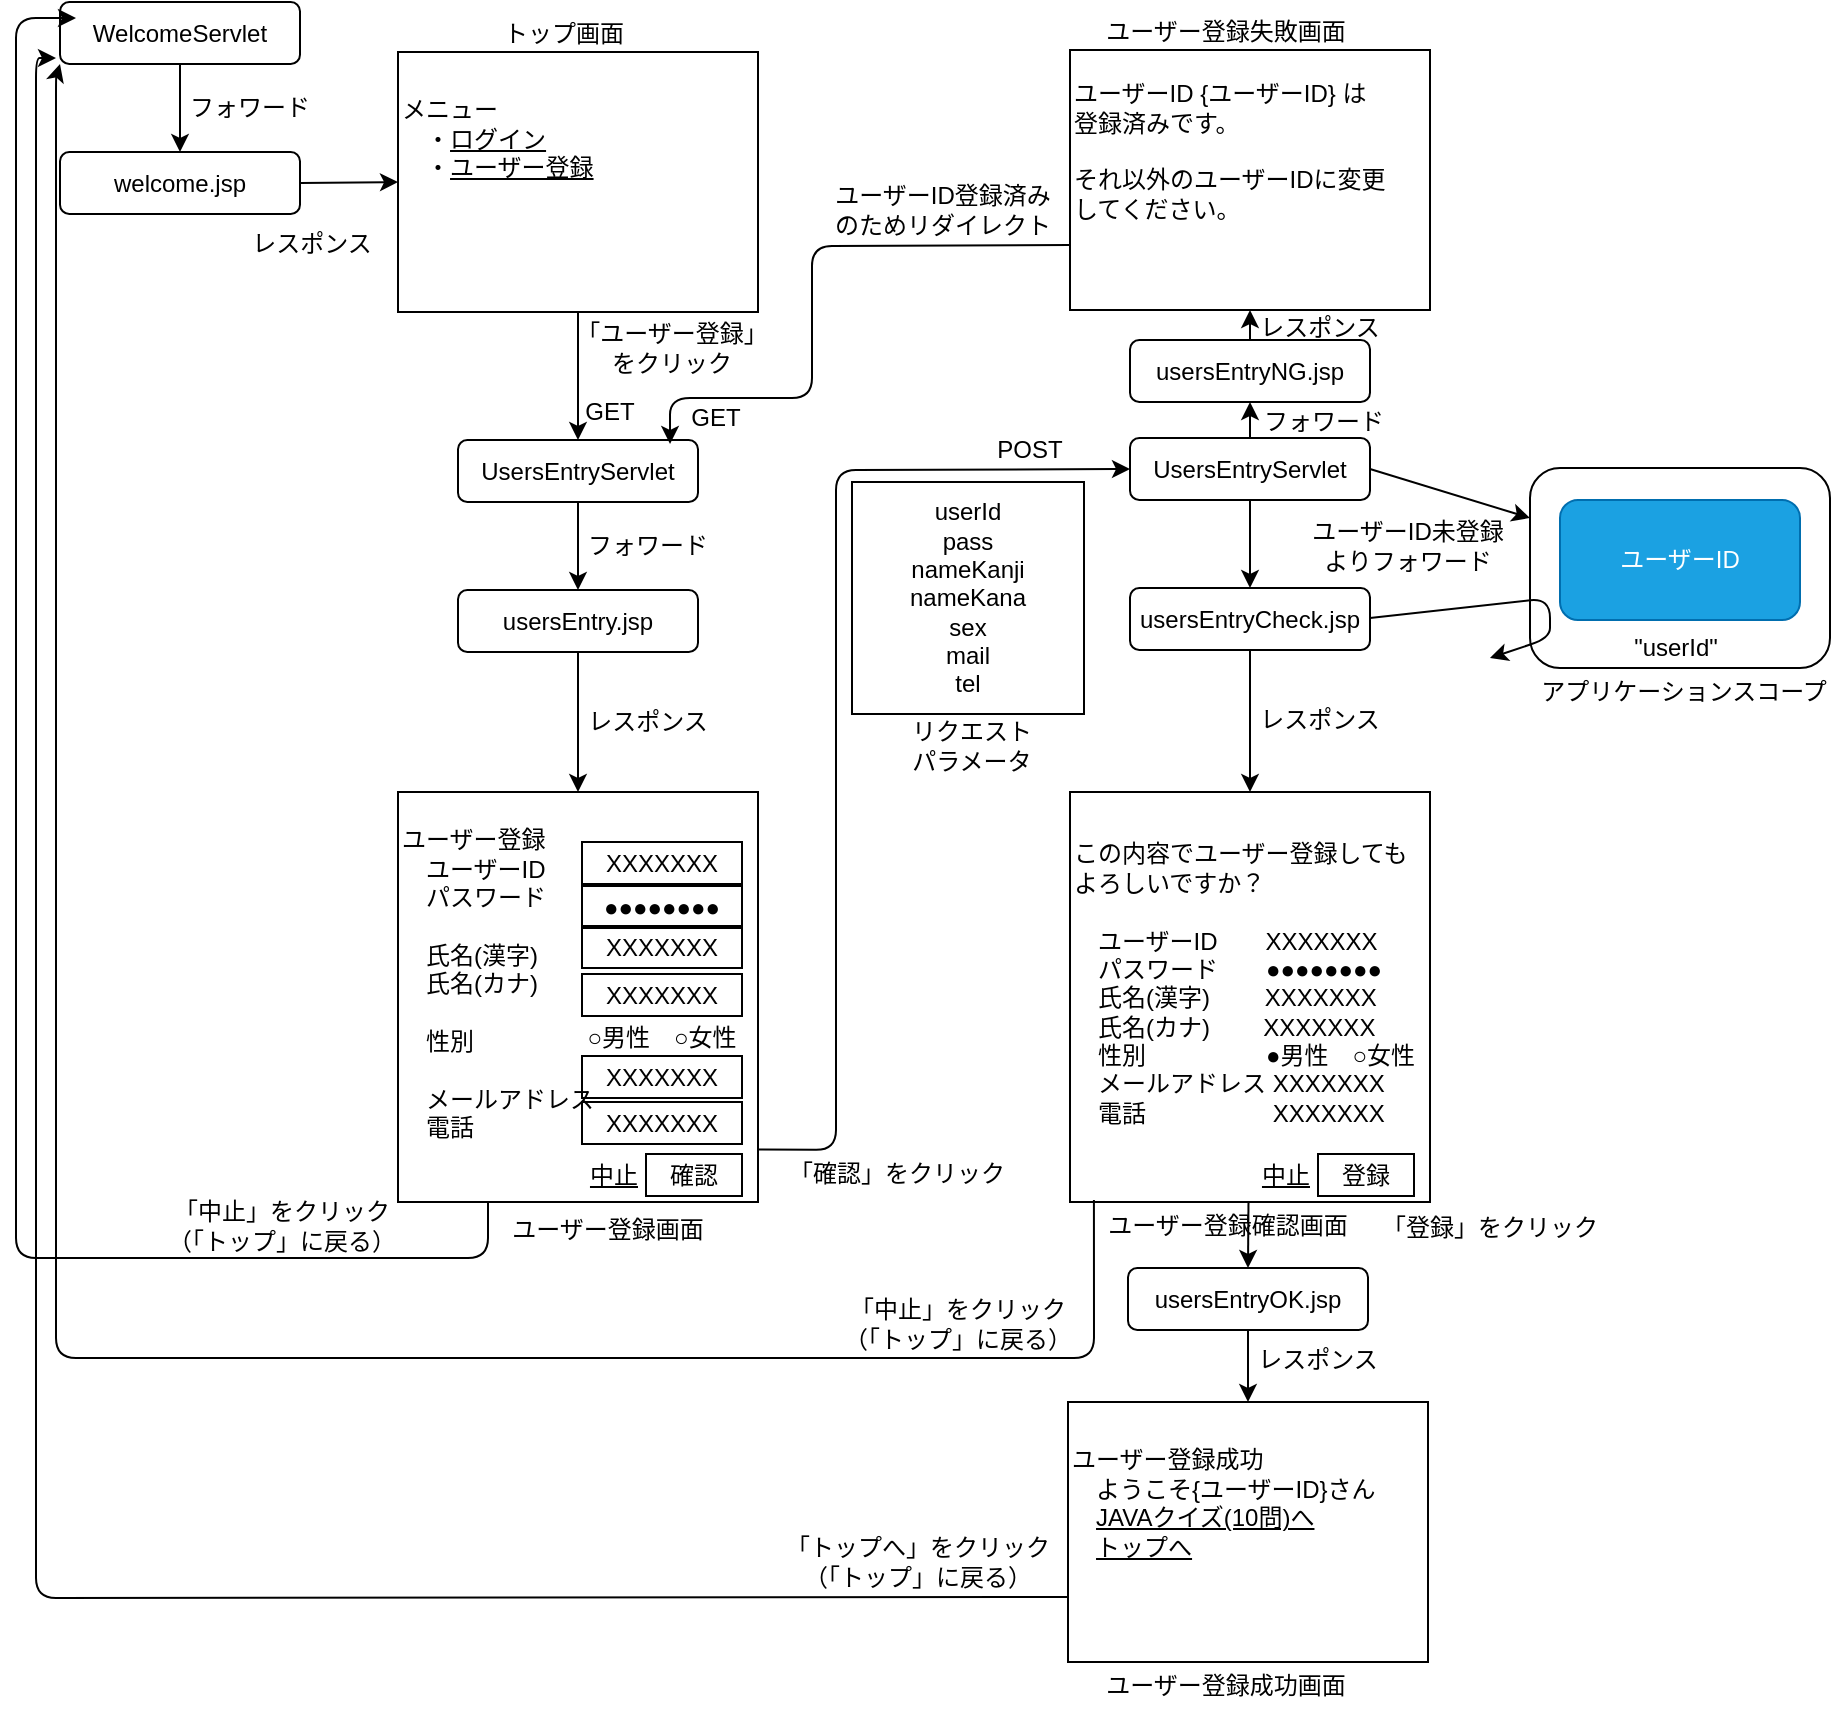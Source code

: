 <mxfile>
    <diagram id="cOPPHnaynSb4PC9Ppda5" name="ページ1">
        <mxGraphModel dx="1659" dy="1644" grid="1" gridSize="10" guides="1" tooltips="1" connect="1" arrows="1" fold="1" page="1" pageScale="1" pageWidth="827" pageHeight="1169" math="0" shadow="0">
            <root>
                <mxCell id="0"/>
                <mxCell id="1" parent="0"/>
                <mxCell id="2" value="メニュー&lt;br&gt;　・&lt;u&gt;ログイン&lt;/u&gt;&lt;br&gt;　・&lt;u&gt;ユーザー登録&lt;br&gt;&lt;br&gt;&lt;br&gt;&lt;br&gt;&lt;/u&gt;" style="rounded=0;whiteSpace=wrap;html=1;align=left;" parent="1" vertex="1">
                    <mxGeometry x="-627" y="-1133" width="180" height="130" as="geometry"/>
                </mxCell>
                <mxCell id="3" value="ユーザー登録&lt;br&gt;　ユーザーID&lt;br&gt;　パスワード&lt;br&gt;&lt;br&gt;　氏名(漢字)&lt;br&gt;　氏名(カナ)&lt;br&gt;&lt;br&gt;　性別&lt;br&gt;&lt;br&gt;　メールアドレス&lt;br&gt;　電話&lt;br&gt;&lt;br&gt;" style="rounded=0;whiteSpace=wrap;html=1;align=left;" parent="1" vertex="1">
                    <mxGeometry x="-627" y="-763" width="180" height="205" as="geometry"/>
                </mxCell>
                <mxCell id="4" value="XXXXXXX" style="text;html=1;strokeColor=default;fillColor=none;align=center;verticalAlign=middle;whiteSpace=wrap;rounded=0;" parent="1" vertex="1">
                    <mxGeometry x="-535" y="-738" width="80" height="21" as="geometry"/>
                </mxCell>
                <mxCell id="5" value="●●●●●●●●" style="text;html=1;strokeColor=default;fillColor=none;align=center;verticalAlign=middle;whiteSpace=wrap;rounded=0;" parent="1" vertex="1">
                    <mxGeometry x="-535" y="-716" width="80" height="21" as="geometry"/>
                </mxCell>
                <mxCell id="6" value="確認" style="text;html=1;strokeColor=default;fillColor=none;align=center;verticalAlign=middle;whiteSpace=wrap;rounded=0;" parent="1" vertex="1">
                    <mxGeometry x="-503" y="-582" width="48" height="21" as="geometry"/>
                </mxCell>
                <mxCell id="7" value="ユーザー登録成功&lt;br&gt;　ようこそ{ユーザーID}さん&lt;br&gt;　&lt;u&gt;JAVAクイズ(10問)へ&lt;/u&gt;&lt;br&gt;　&lt;u&gt;トップへ&lt;br&gt;&lt;br&gt;&lt;br&gt;&lt;/u&gt;" style="rounded=0;whiteSpace=wrap;html=1;align=left;" parent="1" vertex="1">
                    <mxGeometry x="-292" y="-458" width="180" height="130" as="geometry"/>
                </mxCell>
                <mxCell id="8" value="" style="endArrow=classic;html=1;exitX=0;exitY=0.75;exitDx=0;exitDy=0;" parent="1" source="7" edge="1">
                    <mxGeometry width="50" height="50" relative="1" as="geometry">
                        <mxPoint x="-401" y="-909" as="sourcePoint"/>
                        <mxPoint x="-798" y="-1130" as="targetPoint"/>
                        <Array as="points">
                            <mxPoint x="-808" y="-360"/>
                            <mxPoint x="-808" y="-1130"/>
                        </Array>
                    </mxGeometry>
                </mxCell>
                <mxCell id="10" value="「ユーザー登録」&lt;br&gt;をクリック" style="text;html=1;strokeColor=none;fillColor=none;align=center;verticalAlign=middle;whiteSpace=wrap;rounded=0;" parent="1" vertex="1">
                    <mxGeometry x="-541" y="-1000" width="102" height="30" as="geometry"/>
                </mxCell>
                <mxCell id="11" value="" style="endArrow=classic;html=1;exitX=0.5;exitY=1;exitDx=0;exitDy=0;entryX=0.5;entryY=0;entryDx=0;entryDy=0;" parent="1" source="2" target="37" edge="1">
                    <mxGeometry width="50" height="50" relative="1" as="geometry">
                        <mxPoint x="-415" y="-932" as="sourcePoint"/>
                        <mxPoint x="-537" y="-962" as="targetPoint"/>
                    </mxGeometry>
                </mxCell>
                <mxCell id="12" value="「確認」をクリック" style="text;html=1;strokeColor=none;fillColor=none;align=center;verticalAlign=middle;whiteSpace=wrap;rounded=0;" parent="1" vertex="1">
                    <mxGeometry x="-434" y="-584" width="113" height="23" as="geometry"/>
                </mxCell>
                <mxCell id="14" value="トップ画面" style="text;html=1;strokeColor=none;fillColor=none;align=center;verticalAlign=middle;whiteSpace=wrap;rounded=0;" parent="1" vertex="1">
                    <mxGeometry x="-624" y="-1157" width="160" height="30" as="geometry"/>
                </mxCell>
                <mxCell id="15" value="ユーザー登録画面" style="text;html=1;strokeColor=none;fillColor=none;align=center;verticalAlign=middle;whiteSpace=wrap;rounded=0;" parent="1" vertex="1">
                    <mxGeometry x="-602" y="-559" width="160" height="30" as="geometry"/>
                </mxCell>
                <mxCell id="16" value="ユーザー登録成功画面" style="text;html=1;strokeColor=none;fillColor=none;align=center;verticalAlign=middle;whiteSpace=wrap;rounded=0;" parent="1" vertex="1">
                    <mxGeometry x="-293" y="-331" width="160" height="30" as="geometry"/>
                </mxCell>
                <mxCell id="17" value="「中止」をクリック&lt;br&gt;（「トップ」に戻る）" style="text;html=1;strokeColor=none;fillColor=none;align=center;verticalAlign=middle;whiteSpace=wrap;rounded=0;" parent="1" vertex="1">
                    <mxGeometry x="-765" y="-561" width="160" height="30" as="geometry"/>
                </mxCell>
                <mxCell id="19" value="○男性　○女性" style="text;html=1;strokeColor=none;fillColor=none;align=center;verticalAlign=middle;whiteSpace=wrap;rounded=0;" parent="1" vertex="1">
                    <mxGeometry x="-535" y="-651" width="80" height="21" as="geometry"/>
                </mxCell>
                <mxCell id="20" value="XXXXXXX" style="text;html=1;strokeColor=default;fillColor=none;align=center;verticalAlign=middle;whiteSpace=wrap;rounded=0;" parent="1" vertex="1">
                    <mxGeometry x="-535" y="-696" width="80" height="21" as="geometry"/>
                </mxCell>
                <mxCell id="21" value="&lt;u&gt;中止&lt;/u&gt;" style="text;html=1;strokeColor=none;fillColor=none;align=center;verticalAlign=middle;whiteSpace=wrap;rounded=0;" parent="1" vertex="1">
                    <mxGeometry x="-543" y="-582" width="48" height="21" as="geometry"/>
                </mxCell>
                <mxCell id="22" value="XXXXXXX" style="text;html=1;strokeColor=default;fillColor=none;align=center;verticalAlign=middle;whiteSpace=wrap;rounded=0;" parent="1" vertex="1">
                    <mxGeometry x="-535" y="-608" width="80" height="21" as="geometry"/>
                </mxCell>
                <mxCell id="23" value="XXXXXXX" style="text;html=1;strokeColor=default;fillColor=none;align=center;verticalAlign=middle;whiteSpace=wrap;rounded=0;" parent="1" vertex="1">
                    <mxGeometry x="-535" y="-672" width="80" height="21" as="geometry"/>
                </mxCell>
                <mxCell id="24" value="XXXXXXX" style="text;html=1;strokeColor=default;fillColor=none;align=center;verticalAlign=middle;whiteSpace=wrap;rounded=0;" parent="1" vertex="1">
                    <mxGeometry x="-535" y="-631" width="80" height="21" as="geometry"/>
                </mxCell>
                <mxCell id="26" value="この内容でユーザー登録しても&lt;br&gt;よろしいですか？&lt;br&gt;&lt;br&gt;　ユーザーID　　XXXXXXX&lt;br&gt;　パスワード　　●●●●●●●●&lt;br&gt;　氏名(漢字)　　 XXXXXXX&lt;br&gt;　氏名(カナ)&amp;nbsp; &amp;nbsp; &amp;nbsp; &amp;nbsp; XXXXXXX&lt;br&gt;　性別&amp;nbsp; &amp;nbsp; &amp;nbsp; &amp;nbsp; &amp;nbsp; &amp;nbsp; &amp;nbsp; &amp;nbsp; &amp;nbsp; ●男性　○女性&lt;br&gt;　メールアドレス XXXXXXX&lt;br&gt;　電話&amp;nbsp; &amp;nbsp; &amp;nbsp; &amp;nbsp; &amp;nbsp; &amp;nbsp; &amp;nbsp; &amp;nbsp; &amp;nbsp; &amp;nbsp;XXXXXXX&lt;br&gt;&lt;br&gt;" style="rounded=0;whiteSpace=wrap;html=1;align=left;" parent="1" vertex="1">
                    <mxGeometry x="-291" y="-763" width="180" height="205" as="geometry"/>
                </mxCell>
                <mxCell id="27" value="&lt;u&gt;中止&lt;/u&gt;" style="text;html=1;strokeColor=none;fillColor=none;align=center;verticalAlign=middle;whiteSpace=wrap;rounded=0;" parent="1" vertex="1">
                    <mxGeometry x="-207" y="-582" width="48" height="21" as="geometry"/>
                </mxCell>
                <mxCell id="28" value="登録" style="text;html=1;strokeColor=default;fillColor=none;align=center;verticalAlign=middle;whiteSpace=wrap;rounded=0;" parent="1" vertex="1">
                    <mxGeometry x="-167" y="-582" width="48" height="21" as="geometry"/>
                </mxCell>
                <mxCell id="29" value="ユーザー登録確認画面" style="text;html=1;strokeColor=none;fillColor=none;align=center;verticalAlign=middle;whiteSpace=wrap;rounded=0;" parent="1" vertex="1">
                    <mxGeometry x="-292" y="-561" width="160" height="30" as="geometry"/>
                </mxCell>
                <mxCell id="30" value="ユーザーID登録済み&lt;br&gt;のためリダイレクト" style="text;html=1;strokeColor=none;fillColor=none;align=center;verticalAlign=middle;whiteSpace=wrap;rounded=0;" parent="1" vertex="1">
                    <mxGeometry x="-416" y="-1069" width="123" height="30" as="geometry"/>
                </mxCell>
                <mxCell id="33" value="「トップへ」をクリック&lt;br&gt;（「トップ」に戻る）" style="text;html=1;strokeColor=none;fillColor=none;align=center;verticalAlign=middle;whiteSpace=wrap;rounded=0;" parent="1" vertex="1">
                    <mxGeometry x="-447" y="-393" width="160" height="30" as="geometry"/>
                </mxCell>
                <mxCell id="34" value="" style="endArrow=classic;html=1;exitX=1;exitY=0.75;exitDx=0;exitDy=0;entryX=0;entryY=0.5;entryDx=0;entryDy=0;" parent="1" target="48" edge="1">
                    <mxGeometry width="50" height="50" relative="1" as="geometry">
                        <mxPoint x="-447" y="-584.25" as="sourcePoint"/>
                        <mxPoint x="-358" y="-810" as="targetPoint"/>
                        <Array as="points">
                            <mxPoint x="-408" y="-584"/>
                            <mxPoint x="-408" y="-924"/>
                        </Array>
                    </mxGeometry>
                </mxCell>
                <mxCell id="37" value="UsersEntryServlet" style="rounded=1;whiteSpace=wrap;html=1;" parent="1" vertex="1">
                    <mxGeometry x="-597" y="-939" width="120" height="31" as="geometry"/>
                </mxCell>
                <mxCell id="38" value="usersEntry.jsp" style="rounded=1;whiteSpace=wrap;html=1;" parent="1" vertex="1">
                    <mxGeometry x="-597" y="-864" width="120" height="31" as="geometry"/>
                </mxCell>
                <mxCell id="40" value="" style="endArrow=classic;html=1;entryX=0.5;entryY=0;entryDx=0;entryDy=0;exitX=0.5;exitY=1;exitDx=0;exitDy=0;" parent="1" source="37" target="38" edge="1">
                    <mxGeometry width="50" height="50" relative="1" as="geometry">
                        <mxPoint x="-527" y="-927" as="sourcePoint"/>
                        <mxPoint x="-527" y="-867" as="targetPoint"/>
                    </mxGeometry>
                </mxCell>
                <mxCell id="41" value="" style="endArrow=classic;html=1;exitX=0.5;exitY=1;exitDx=0;exitDy=0;" parent="1" source="38" target="3" edge="1">
                    <mxGeometry width="50" height="50" relative="1" as="geometry">
                        <mxPoint x="-527" y="-833" as="sourcePoint"/>
                        <mxPoint x="-471" y="-776" as="targetPoint"/>
                    </mxGeometry>
                </mxCell>
                <mxCell id="43" value="GET" style="text;html=1;strokeColor=none;fillColor=none;align=center;verticalAlign=middle;whiteSpace=wrap;rounded=0;" parent="1" vertex="1">
                    <mxGeometry x="-551" y="-963" width="60" height="20" as="geometry"/>
                </mxCell>
                <mxCell id="44" value="フォワード" style="text;html=1;strokeColor=none;fillColor=none;align=center;verticalAlign=middle;whiteSpace=wrap;rounded=0;" parent="1" vertex="1">
                    <mxGeometry x="-537" y="-896" width="70" height="20" as="geometry"/>
                </mxCell>
                <mxCell id="45" value="レスポンス" style="text;html=1;strokeColor=none;fillColor=none;align=center;verticalAlign=middle;whiteSpace=wrap;rounded=0;" parent="1" vertex="1">
                    <mxGeometry x="-537" y="-808" width="70" height="20" as="geometry"/>
                </mxCell>
                <mxCell id="47" value="GET" style="text;html=1;strokeColor=none;fillColor=none;align=center;verticalAlign=middle;whiteSpace=wrap;rounded=0;" parent="1" vertex="1">
                    <mxGeometry x="-498" y="-960" width="60" height="20" as="geometry"/>
                </mxCell>
                <mxCell id="48" value="UsersEntryServlet" style="rounded=1;whiteSpace=wrap;html=1;" parent="1" vertex="1">
                    <mxGeometry x="-261" y="-940" width="120" height="31" as="geometry"/>
                </mxCell>
                <mxCell id="49" value="" style="endArrow=classic;html=1;entryX=0.5;entryY=0;entryDx=0;entryDy=0;exitX=0.5;exitY=1;exitDx=0;exitDy=0;" parent="1" source="48" target="51" edge="1">
                    <mxGeometry width="50" height="50" relative="1" as="geometry">
                        <mxPoint x="-191" y="-928" as="sourcePoint"/>
                        <mxPoint x="-191" y="-868" as="targetPoint"/>
                    </mxGeometry>
                </mxCell>
                <mxCell id="51" value="usersEntryCheck.jsp" style="rounded=1;whiteSpace=wrap;html=1;" parent="1" vertex="1">
                    <mxGeometry x="-261" y="-865" width="120" height="31" as="geometry"/>
                </mxCell>
                <mxCell id="52" value="レスポンス" style="text;html=1;strokeColor=none;fillColor=none;align=center;verticalAlign=middle;whiteSpace=wrap;rounded=0;" parent="1" vertex="1">
                    <mxGeometry x="-202" y="-489" width="70" height="20" as="geometry"/>
                </mxCell>
                <mxCell id="53" value="" style="endArrow=classic;html=1;entryX=0.5;entryY=0;entryDx=0;entryDy=0;exitX=0.5;exitY=1;exitDx=0;exitDy=0;" parent="1" source="64" target="7" edge="1">
                    <mxGeometry width="50" height="50" relative="1" as="geometry">
                        <mxPoint x="-71" y="-556" as="sourcePoint"/>
                        <mxPoint x="-201" y="-1107" as="targetPoint"/>
                    </mxGeometry>
                </mxCell>
                <mxCell id="54" value="" style="rounded=1;whiteSpace=wrap;html=1;" parent="1" vertex="1">
                    <mxGeometry x="-61" y="-925" width="150" height="100" as="geometry"/>
                </mxCell>
                <mxCell id="55" value="ユーザーID" style="rounded=1;whiteSpace=wrap;html=1;fillColor=#1ba1e2;fontColor=#ffffff;strokeColor=#006EAF;" parent="1" vertex="1">
                    <mxGeometry x="-46" y="-909" width="120" height="60" as="geometry"/>
                </mxCell>
                <mxCell id="56" value="&quot;userId&quot;" style="text;html=1;strokeColor=none;fillColor=none;align=center;verticalAlign=middle;whiteSpace=wrap;rounded=0;" parent="1" vertex="1">
                    <mxGeometry x="-18" y="-845" width="60" height="20" as="geometry"/>
                </mxCell>
                <mxCell id="57" value="アプリケーションスコープ" style="text;html=1;strokeColor=none;fillColor=none;align=center;verticalAlign=middle;whiteSpace=wrap;rounded=0;" parent="1" vertex="1">
                    <mxGeometry x="-61" y="-823" width="154" height="20" as="geometry"/>
                </mxCell>
                <mxCell id="58" value="" style="endArrow=classic;html=1;" parent="1" edge="1">
                    <mxGeometry width="50" height="50" relative="1" as="geometry">
                        <mxPoint x="-141" y="-850" as="sourcePoint"/>
                        <mxPoint x="-81" y="-830" as="targetPoint"/>
                        <Array as="points">
                            <mxPoint x="-51" y="-860"/>
                            <mxPoint x="-51" y="-840"/>
                        </Array>
                    </mxGeometry>
                </mxCell>
                <mxCell id="60" value="userId&lt;br&gt;pass&lt;br&gt;nameKanji&lt;br&gt;nameKana&lt;br&gt;sex&lt;br&gt;mail&lt;br&gt;tel" style="whiteSpace=wrap;html=1;aspect=fixed;" parent="1" vertex="1">
                    <mxGeometry x="-400" y="-918" width="116" height="116" as="geometry"/>
                </mxCell>
                <mxCell id="61" value="レスポンス" style="text;html=1;strokeColor=none;fillColor=none;align=center;verticalAlign=middle;whiteSpace=wrap;rounded=0;" parent="1" vertex="1">
                    <mxGeometry x="-201" y="-809" width="70" height="20" as="geometry"/>
                </mxCell>
                <mxCell id="62" value="" style="endArrow=classic;html=1;exitX=0.5;exitY=1;exitDx=0;exitDy=0;entryX=0.5;entryY=0;entryDx=0;entryDy=0;" parent="1" source="51" target="26" edge="1">
                    <mxGeometry width="50" height="50" relative="1" as="geometry">
                        <mxPoint x="-196" y="-823" as="sourcePoint"/>
                        <mxPoint x="-196" y="-753" as="targetPoint"/>
                    </mxGeometry>
                </mxCell>
                <mxCell id="64" value="usersEntryOK.jsp" style="rounded=1;whiteSpace=wrap;html=1;" parent="1" vertex="1">
                    <mxGeometry x="-262" y="-525" width="120" height="31" as="geometry"/>
                </mxCell>
                <mxCell id="65" value="" style="endArrow=classic;html=1;entryX=0.5;entryY=0;entryDx=0;entryDy=0;" parent="1" source="26" target="64" edge="1">
                    <mxGeometry width="50" height="50" relative="1" as="geometry">
                        <mxPoint x="-117" y="-527" as="sourcePoint"/>
                        <mxPoint x="-121" y="-496" as="targetPoint"/>
                    </mxGeometry>
                </mxCell>
                <mxCell id="66" value="POST" style="text;html=1;strokeColor=none;fillColor=none;align=center;verticalAlign=middle;whiteSpace=wrap;rounded=0;" parent="1" vertex="1">
                    <mxGeometry x="-341" y="-944" width="60" height="20" as="geometry"/>
                </mxCell>
                <mxCell id="67" value="リクエスト&lt;br&gt;パラメータ" style="text;html=1;strokeColor=none;fillColor=none;align=center;verticalAlign=middle;whiteSpace=wrap;rounded=0;" parent="1" vertex="1">
                    <mxGeometry x="-375" y="-803" width="70" height="34" as="geometry"/>
                </mxCell>
                <mxCell id="70" value="WelcomeServlet" style="rounded=1;whiteSpace=wrap;html=1;" parent="1" vertex="1">
                    <mxGeometry x="-796" y="-1158" width="120" height="31" as="geometry"/>
                </mxCell>
                <mxCell id="71" value="" style="endArrow=classic;html=1;entryX=0.5;entryY=0;entryDx=0;entryDy=0;exitX=0.5;exitY=1;exitDx=0;exitDy=0;" parent="1" source="70" target="73" edge="1">
                    <mxGeometry width="50" height="50" relative="1" as="geometry">
                        <mxPoint x="-726" y="-1146" as="sourcePoint"/>
                        <mxPoint x="-726" y="-1086" as="targetPoint"/>
                    </mxGeometry>
                </mxCell>
                <mxCell id="72" value="フォワード" style="text;html=1;strokeColor=none;fillColor=none;align=center;verticalAlign=middle;whiteSpace=wrap;rounded=0;" parent="1" vertex="1">
                    <mxGeometry x="-736" y="-1115" width="70" height="20" as="geometry"/>
                </mxCell>
                <mxCell id="73" value="welcome.jsp" style="rounded=1;whiteSpace=wrap;html=1;" parent="1" vertex="1">
                    <mxGeometry x="-796" y="-1083" width="120" height="31" as="geometry"/>
                </mxCell>
                <mxCell id="76" value="" style="endArrow=classic;html=1;exitX=1;exitY=0.5;exitDx=0;exitDy=0;entryX=0;entryY=0.5;entryDx=0;entryDy=0;" parent="1" source="73" target="2" edge="1">
                    <mxGeometry width="50" height="50" relative="1" as="geometry">
                        <mxPoint x="-676" y="-1075.5" as="sourcePoint"/>
                        <mxPoint x="-688" y="-968" as="targetPoint"/>
                    </mxGeometry>
                </mxCell>
                <mxCell id="77" value="レスポンス" style="text;html=1;strokeColor=none;fillColor=none;align=center;verticalAlign=middle;whiteSpace=wrap;rounded=0;" parent="1" vertex="1">
                    <mxGeometry x="-705" y="-1047" width="70" height="20" as="geometry"/>
                </mxCell>
                <mxCell id="78" value="「登録」をクリック" style="text;html=1;strokeColor=none;fillColor=none;align=center;verticalAlign=middle;whiteSpace=wrap;rounded=0;" parent="1" vertex="1">
                    <mxGeometry x="-140" y="-556" width="118" height="21" as="geometry"/>
                </mxCell>
                <mxCell id="79" value="ユーザーID未登録&lt;br&gt;よりフォワード" style="text;html=1;strokeColor=none;fillColor=none;align=center;verticalAlign=middle;whiteSpace=wrap;rounded=0;" parent="1" vertex="1">
                    <mxGeometry x="-173" y="-901" width="102" height="30" as="geometry"/>
                </mxCell>
                <mxCell id="80" value="" style="endArrow=classic;html=1;exitX=1;exitY=0.5;exitDx=0;exitDy=0;entryX=0;entryY=0.25;entryDx=0;entryDy=0;" parent="1" source="48" target="54" edge="1">
                    <mxGeometry width="50" height="50" relative="1" as="geometry">
                        <mxPoint x="-358" y="-690" as="sourcePoint"/>
                        <mxPoint x="-308" y="-740" as="targetPoint"/>
                    </mxGeometry>
                </mxCell>
                <mxCell id="81" value="" style="endArrow=classic;html=1;entryX=0.117;entryY=1.15;entryDx=0;entryDy=0;entryPerimeter=0;startArrow=none;exitX=0;exitY=0.75;exitDx=0;exitDy=0;" parent="1" source="85" target="47" edge="1">
                    <mxGeometry width="50" height="50" relative="1" as="geometry">
                        <mxPoint x="-358" y="-790" as="sourcePoint"/>
                        <mxPoint x="-358" y="-1030" as="targetPoint"/>
                        <Array as="points">
                            <mxPoint x="-420" y="-1036"/>
                            <mxPoint x="-420" y="-960"/>
                            <mxPoint x="-491" y="-960"/>
                        </Array>
                    </mxGeometry>
                </mxCell>
                <mxCell id="82" value="" style="endArrow=classic;html=1;exitX=0.25;exitY=1;exitDx=0;exitDy=0;" parent="1" source="3" edge="1">
                    <mxGeometry width="50" height="50" relative="1" as="geometry">
                        <mxPoint x="-568" y="-590" as="sourcePoint"/>
                        <mxPoint x="-788" y="-1150" as="targetPoint"/>
                        <Array as="points">
                            <mxPoint x="-582" y="-530"/>
                            <mxPoint x="-818" y="-530"/>
                            <mxPoint x="-818" y="-1150"/>
                        </Array>
                    </mxGeometry>
                </mxCell>
                <mxCell id="83" value="「中止」をクリック&lt;br&gt;（「トップ」に戻る）" style="text;html=1;strokeColor=none;fillColor=none;align=center;verticalAlign=middle;whiteSpace=wrap;rounded=0;" parent="1" vertex="1">
                    <mxGeometry x="-427" y="-512" width="160" height="30" as="geometry"/>
                </mxCell>
                <mxCell id="84" value="" style="endArrow=classic;html=1;exitX=0.081;exitY=0.067;exitDx=0;exitDy=0;exitPerimeter=0;entryX=0;entryY=1;entryDx=0;entryDy=0;" parent="1" source="29" target="70" edge="1">
                    <mxGeometry width="50" height="50" relative="1" as="geometry">
                        <mxPoint x="-388" y="-490" as="sourcePoint"/>
                        <mxPoint x="-618" y="-1190" as="targetPoint"/>
                        <Array as="points">
                            <mxPoint x="-279" y="-480"/>
                            <mxPoint x="-798" y="-480"/>
                            <mxPoint x="-798" y="-1120"/>
                        </Array>
                    </mxGeometry>
                </mxCell>
                <mxCell id="85" value="ユーザーID {ユーザーID} は&lt;br&gt;登録済みです。&lt;br&gt;&lt;br&gt;それ以外のユーザーIDに変更&lt;br&gt;してください。&lt;br&gt;　&lt;u&gt;&lt;br&gt;&lt;br&gt;&lt;/u&gt;" style="rounded=0;whiteSpace=wrap;html=1;align=left;" parent="1" vertex="1">
                    <mxGeometry x="-291" y="-1134" width="180" height="130" as="geometry"/>
                </mxCell>
                <mxCell id="86" value="ユーザー登録失敗画面" style="text;html=1;strokeColor=none;fillColor=none;align=center;verticalAlign=middle;whiteSpace=wrap;rounded=0;" parent="1" vertex="1">
                    <mxGeometry x="-293" y="-1158" width="160" height="30" as="geometry"/>
                </mxCell>
                <mxCell id="87" value="usersEntryNG.jsp" style="rounded=1;whiteSpace=wrap;html=1;" parent="1" vertex="1">
                    <mxGeometry x="-261" y="-989" width="120" height="31" as="geometry"/>
                </mxCell>
                <mxCell id="88" value="" style="endArrow=classic;html=1;exitX=0.5;exitY=0;exitDx=0;exitDy=0;entryX=0.5;entryY=1;entryDx=0;entryDy=0;" parent="1" source="48" target="87" edge="1">
                    <mxGeometry width="50" height="50" relative="1" as="geometry">
                        <mxPoint x="-320" y="-860" as="sourcePoint"/>
                        <mxPoint x="-270" y="-910" as="targetPoint"/>
                    </mxGeometry>
                </mxCell>
                <mxCell id="89" value="" style="endArrow=classic;html=1;exitX=0.5;exitY=0;exitDx=0;exitDy=0;entryX=0.5;entryY=1;entryDx=0;entryDy=0;" parent="1" source="87" target="85" edge="1">
                    <mxGeometry width="50" height="50" relative="1" as="geometry">
                        <mxPoint x="-320" y="-860" as="sourcePoint"/>
                        <mxPoint x="-270" y="-910" as="targetPoint"/>
                    </mxGeometry>
                </mxCell>
                <mxCell id="90" value="レスポンス" style="text;html=1;strokeColor=none;fillColor=none;align=center;verticalAlign=middle;whiteSpace=wrap;rounded=0;" parent="1" vertex="1">
                    <mxGeometry x="-201" y="-1005" width="70" height="20" as="geometry"/>
                </mxCell>
                <mxCell id="91" value="フォワード" style="text;html=1;strokeColor=none;fillColor=none;align=center;verticalAlign=middle;whiteSpace=wrap;rounded=0;" parent="1" vertex="1">
                    <mxGeometry x="-199" y="-958" width="70" height="20" as="geometry"/>
                </mxCell>
            </root>
        </mxGraphModel>
    </diagram>
</mxfile>